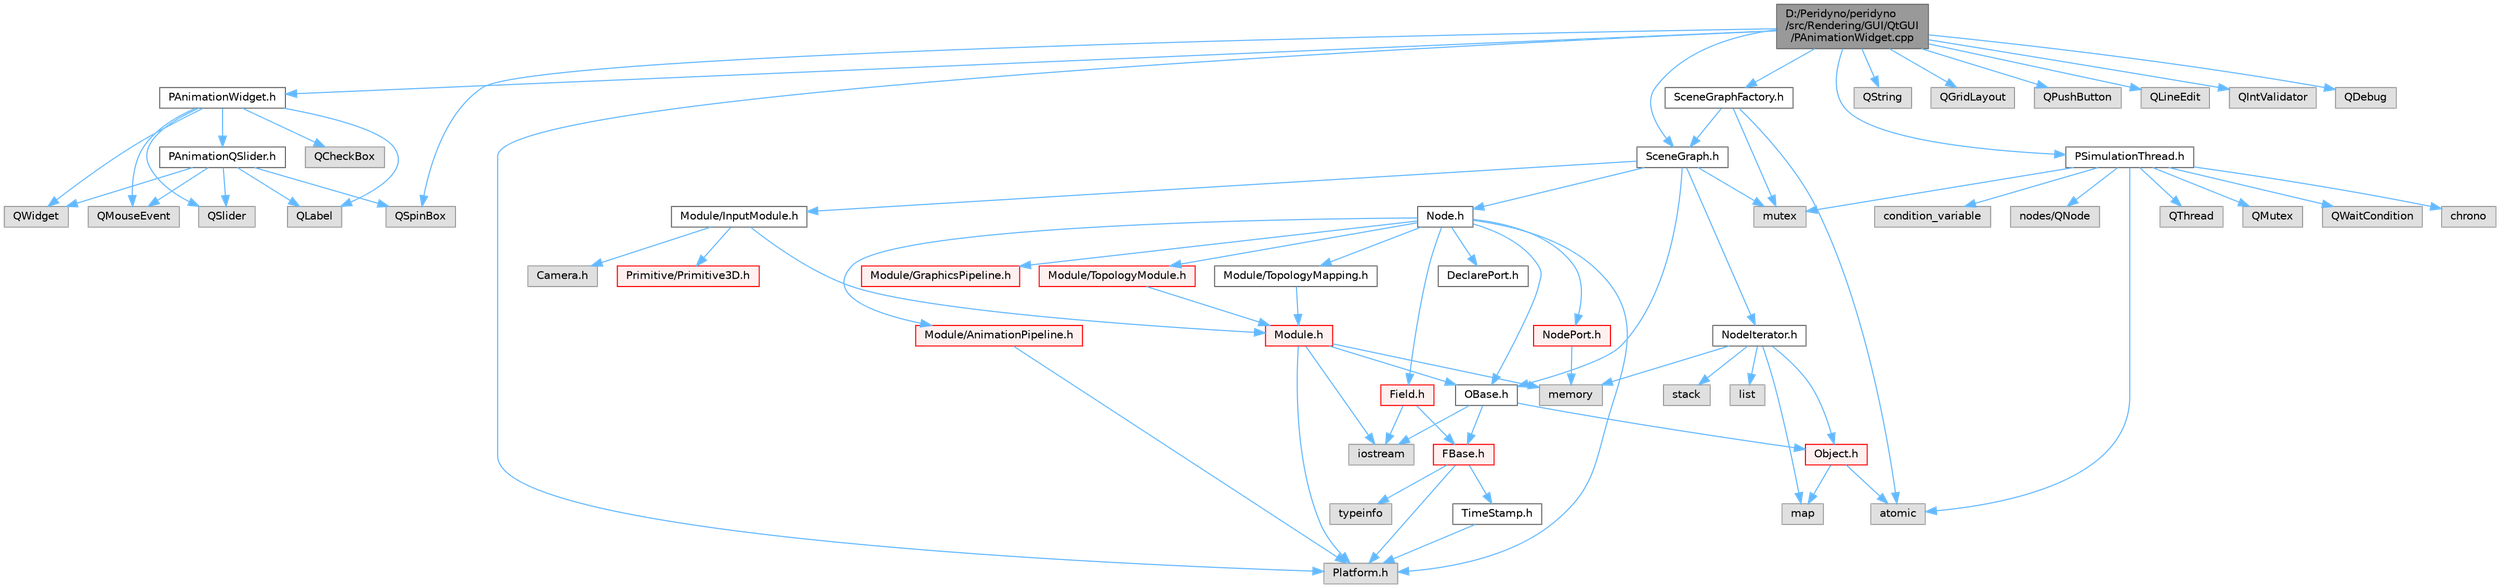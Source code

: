 digraph "D:/Peridyno/peridyno/src/Rendering/GUI/QtGUI/PAnimationWidget.cpp"
{
 // LATEX_PDF_SIZE
  bgcolor="transparent";
  edge [fontname=Helvetica,fontsize=10,labelfontname=Helvetica,labelfontsize=10];
  node [fontname=Helvetica,fontsize=10,shape=box,height=0.2,width=0.4];
  Node1 [id="Node000001",label="D:/Peridyno/peridyno\l/src/Rendering/GUI/QtGUI\l/PAnimationWidget.cpp",height=0.2,width=0.4,color="gray40", fillcolor="grey60", style="filled", fontcolor="black",tooltip=" "];
  Node1 -> Node2 [id="edge1_Node000001_Node000002",color="steelblue1",style="solid",tooltip=" "];
  Node2 [id="Node000002",label="PAnimationWidget.h",height=0.2,width=0.4,color="grey40", fillcolor="white", style="filled",URL="$_p_animation_widget_8h.html",tooltip=" "];
  Node2 -> Node3 [id="edge2_Node000002_Node000003",color="steelblue1",style="solid",tooltip=" "];
  Node3 [id="Node000003",label="QWidget",height=0.2,width=0.4,color="grey60", fillcolor="#E0E0E0", style="filled",tooltip=" "];
  Node2 -> Node4 [id="edge3_Node000002_Node000004",color="steelblue1",style="solid",tooltip=" "];
  Node4 [id="Node000004",label="QMouseEvent",height=0.2,width=0.4,color="grey60", fillcolor="#E0E0E0", style="filled",tooltip=" "];
  Node2 -> Node5 [id="edge4_Node000002_Node000005",color="steelblue1",style="solid",tooltip=" "];
  Node5 [id="Node000005",label="QSlider",height=0.2,width=0.4,color="grey60", fillcolor="#E0E0E0", style="filled",tooltip=" "];
  Node2 -> Node6 [id="edge5_Node000002_Node000006",color="steelblue1",style="solid",tooltip=" "];
  Node6 [id="Node000006",label="QLabel",height=0.2,width=0.4,color="grey60", fillcolor="#E0E0E0", style="filled",tooltip=" "];
  Node2 -> Node7 [id="edge6_Node000002_Node000007",color="steelblue1",style="solid",tooltip=" "];
  Node7 [id="Node000007",label="QCheckBox",height=0.2,width=0.4,color="grey60", fillcolor="#E0E0E0", style="filled",tooltip=" "];
  Node2 -> Node8 [id="edge7_Node000002_Node000008",color="steelblue1",style="solid",tooltip=" "];
  Node8 [id="Node000008",label="PAnimationQSlider.h",height=0.2,width=0.4,color="grey40", fillcolor="white", style="filled",URL="$_p_animation_q_slider_8h.html",tooltip=" "];
  Node8 -> Node3 [id="edge8_Node000008_Node000003",color="steelblue1",style="solid",tooltip=" "];
  Node8 -> Node4 [id="edge9_Node000008_Node000004",color="steelblue1",style="solid",tooltip=" "];
  Node8 -> Node5 [id="edge10_Node000008_Node000005",color="steelblue1",style="solid",tooltip=" "];
  Node8 -> Node6 [id="edge11_Node000008_Node000006",color="steelblue1",style="solid",tooltip=" "];
  Node8 -> Node9 [id="edge12_Node000008_Node000009",color="steelblue1",style="solid",tooltip=" "];
  Node9 [id="Node000009",label="QSpinBox",height=0.2,width=0.4,color="grey60", fillcolor="#E0E0E0", style="filled",tooltip=" "];
  Node1 -> Node10 [id="edge13_Node000001_Node000010",color="steelblue1",style="solid",tooltip=" "];
  Node10 [id="Node000010",label="SceneGraph.h",height=0.2,width=0.4,color="grey40", fillcolor="white", style="filled",URL="$_scene_graph_8h.html",tooltip=" "];
  Node10 -> Node11 [id="edge14_Node000010_Node000011",color="steelblue1",style="solid",tooltip=" "];
  Node11 [id="Node000011",label="OBase.h",height=0.2,width=0.4,color="grey40", fillcolor="white", style="filled",URL="$_o_base_8h.html",tooltip=" "];
  Node11 -> Node12 [id="edge15_Node000011_Node000012",color="steelblue1",style="solid",tooltip=" "];
  Node12 [id="Node000012",label="iostream",height=0.2,width=0.4,color="grey60", fillcolor="#E0E0E0", style="filled",tooltip=" "];
  Node11 -> Node13 [id="edge16_Node000011_Node000013",color="steelblue1",style="solid",tooltip=" "];
  Node13 [id="Node000013",label="FBase.h",height=0.2,width=0.4,color="red", fillcolor="#FFF0F0", style="filled",URL="$_f_base_8h.html",tooltip=" "];
  Node13 -> Node14 [id="edge17_Node000013_Node000014",color="steelblue1",style="solid",tooltip=" "];
  Node14 [id="Node000014",label="Platform.h",height=0.2,width=0.4,color="grey60", fillcolor="#E0E0E0", style="filled",tooltip=" "];
  Node13 -> Node15 [id="edge18_Node000013_Node000015",color="steelblue1",style="solid",tooltip=" "];
  Node15 [id="Node000015",label="TimeStamp.h",height=0.2,width=0.4,color="grey40", fillcolor="white", style="filled",URL="$_time_stamp_8h.html",tooltip=" "];
  Node15 -> Node14 [id="edge19_Node000015_Node000014",color="steelblue1",style="solid",tooltip=" "];
  Node13 -> Node16 [id="edge20_Node000013_Node000016",color="steelblue1",style="solid",tooltip=" "];
  Node16 [id="Node000016",label="typeinfo",height=0.2,width=0.4,color="grey60", fillcolor="#E0E0E0", style="filled",tooltip=" "];
  Node11 -> Node20 [id="edge21_Node000011_Node000020",color="steelblue1",style="solid",tooltip=" "];
  Node20 [id="Node000020",label="Object.h",height=0.2,width=0.4,color="red", fillcolor="#FFF0F0", style="filled",URL="$_object_8h.html",tooltip=" "];
  Node20 -> Node21 [id="edge22_Node000020_Node000021",color="steelblue1",style="solid",tooltip=" "];
  Node21 [id="Node000021",label="atomic",height=0.2,width=0.4,color="grey60", fillcolor="#E0E0E0", style="filled",tooltip=" "];
  Node20 -> Node22 [id="edge23_Node000020_Node000022",color="steelblue1",style="solid",tooltip=" "];
  Node22 [id="Node000022",label="map",height=0.2,width=0.4,color="grey60", fillcolor="#E0E0E0", style="filled",tooltip=" "];
  Node10 -> Node23 [id="edge24_Node000010_Node000023",color="steelblue1",style="solid",tooltip=" "];
  Node23 [id="Node000023",label="Node.h",height=0.2,width=0.4,color="grey40", fillcolor="white", style="filled",URL="$_node_8h.html",tooltip=" "];
  Node23 -> Node11 [id="edge25_Node000023_Node000011",color="steelblue1",style="solid",tooltip=" "];
  Node23 -> Node24 [id="edge26_Node000023_Node000024",color="steelblue1",style="solid",tooltip=" "];
  Node24 [id="Node000024",label="Field.h",height=0.2,width=0.4,color="red", fillcolor="#FFF0F0", style="filled",URL="$_field_8h.html",tooltip=" "];
  Node24 -> Node12 [id="edge27_Node000024_Node000012",color="steelblue1",style="solid",tooltip=" "];
  Node24 -> Node13 [id="edge28_Node000024_Node000013",color="steelblue1",style="solid",tooltip=" "];
  Node23 -> Node14 [id="edge29_Node000023_Node000014",color="steelblue1",style="solid",tooltip=" "];
  Node23 -> Node77 [id="edge30_Node000023_Node000077",color="steelblue1",style="solid",tooltip=" "];
  Node77 [id="Node000077",label="DeclarePort.h",height=0.2,width=0.4,color="grey40", fillcolor="white", style="filled",URL="$_declare_port_8h.html",tooltip=" "];
  Node23 -> Node78 [id="edge31_Node000023_Node000078",color="steelblue1",style="solid",tooltip=" "];
  Node78 [id="Node000078",label="NodePort.h",height=0.2,width=0.4,color="red", fillcolor="#FFF0F0", style="filled",URL="$_node_port_8h.html",tooltip=" "];
  Node78 -> Node31 [id="edge32_Node000078_Node000031",color="steelblue1",style="solid",tooltip=" "];
  Node31 [id="Node000031",label="memory",height=0.2,width=0.4,color="grey60", fillcolor="#E0E0E0", style="filled",tooltip=" "];
  Node23 -> Node79 [id="edge33_Node000023_Node000079",color="steelblue1",style="solid",tooltip=" "];
  Node79 [id="Node000079",label="Module/TopologyModule.h",height=0.2,width=0.4,color="red", fillcolor="#FFF0F0", style="filled",URL="$_topology_module_8h.html",tooltip=" "];
  Node79 -> Node80 [id="edge34_Node000079_Node000080",color="steelblue1",style="solid",tooltip=" "];
  Node80 [id="Node000080",label="Module.h",height=0.2,width=0.4,color="red", fillcolor="#FFF0F0", style="filled",URL="$_module_8h.html",tooltip=" "];
  Node80 -> Node14 [id="edge35_Node000080_Node000014",color="steelblue1",style="solid",tooltip=" "];
  Node80 -> Node31 [id="edge36_Node000080_Node000031",color="steelblue1",style="solid",tooltip=" "];
  Node80 -> Node12 [id="edge37_Node000080_Node000012",color="steelblue1",style="solid",tooltip=" "];
  Node80 -> Node11 [id="edge38_Node000080_Node000011",color="steelblue1",style="solid",tooltip=" "];
  Node23 -> Node100 [id="edge39_Node000023_Node000100",color="steelblue1",style="solid",tooltip=" "];
  Node100 [id="Node000100",label="Module/TopologyMapping.h",height=0.2,width=0.4,color="grey40", fillcolor="white", style="filled",URL="$_topology_mapping_8h.html",tooltip=" "];
  Node100 -> Node80 [id="edge40_Node000100_Node000080",color="steelblue1",style="solid",tooltip=" "];
  Node23 -> Node101 [id="edge41_Node000023_Node000101",color="steelblue1",style="solid",tooltip=" "];
  Node101 [id="Node000101",label="Module/AnimationPipeline.h",height=0.2,width=0.4,color="red", fillcolor="#FFF0F0", style="filled",URL="$_animation_pipeline_8h.html",tooltip=" "];
  Node101 -> Node14 [id="edge42_Node000101_Node000014",color="steelblue1",style="solid",tooltip=" "];
  Node23 -> Node103 [id="edge43_Node000023_Node000103",color="steelblue1",style="solid",tooltip=" "];
  Node103 [id="Node000103",label="Module/GraphicsPipeline.h",height=0.2,width=0.4,color="red", fillcolor="#FFF0F0", style="filled",URL="$_graphics_pipeline_8h.html",tooltip=" "];
  Node10 -> Node104 [id="edge44_Node000010_Node000104",color="steelblue1",style="solid",tooltip=" "];
  Node104 [id="Node000104",label="NodeIterator.h",height=0.2,width=0.4,color="grey40", fillcolor="white", style="filled",URL="$_node_iterator_8h.html",tooltip=" "];
  Node104 -> Node105 [id="edge45_Node000104_Node000105",color="steelblue1",style="solid",tooltip=" "];
  Node105 [id="Node000105",label="stack",height=0.2,width=0.4,color="grey60", fillcolor="#E0E0E0", style="filled",tooltip=" "];
  Node104 -> Node106 [id="edge46_Node000104_Node000106",color="steelblue1",style="solid",tooltip=" "];
  Node106 [id="Node000106",label="list",height=0.2,width=0.4,color="grey60", fillcolor="#E0E0E0", style="filled",tooltip=" "];
  Node104 -> Node22 [id="edge47_Node000104_Node000022",color="steelblue1",style="solid",tooltip=" "];
  Node104 -> Node31 [id="edge48_Node000104_Node000031",color="steelblue1",style="solid",tooltip=" "];
  Node104 -> Node20 [id="edge49_Node000104_Node000020",color="steelblue1",style="solid",tooltip=" "];
  Node10 -> Node107 [id="edge50_Node000010_Node000107",color="steelblue1",style="solid",tooltip=" "];
  Node107 [id="Node000107",label="Module/InputModule.h",height=0.2,width=0.4,color="grey40", fillcolor="white", style="filled",URL="$_input_module_8h.html",tooltip=" "];
  Node107 -> Node80 [id="edge51_Node000107_Node000080",color="steelblue1",style="solid",tooltip=" "];
  Node107 -> Node108 [id="edge52_Node000107_Node000108",color="steelblue1",style="solid",tooltip=" "];
  Node108 [id="Node000108",label="Camera.h",height=0.2,width=0.4,color="grey60", fillcolor="#E0E0E0", style="filled",tooltip=" "];
  Node107 -> Node109 [id="edge53_Node000107_Node000109",color="steelblue1",style="solid",tooltip=" "];
  Node109 [id="Node000109",label="Primitive/Primitive3D.h",height=0.2,width=0.4,color="red", fillcolor="#FFF0F0", style="filled",URL="$_primitive3_d_8h.html",tooltip=" "];
  Node10 -> Node82 [id="edge54_Node000010_Node000082",color="steelblue1",style="solid",tooltip=" "];
  Node82 [id="Node000082",label="mutex",height=0.2,width=0.4,color="grey60", fillcolor="#E0E0E0", style="filled",tooltip=" "];
  Node1 -> Node113 [id="edge55_Node000001_Node000113",color="steelblue1",style="solid",tooltip=" "];
  Node113 [id="Node000113",label="SceneGraphFactory.h",height=0.2,width=0.4,color="grey40", fillcolor="white", style="filled",URL="$_scene_graph_factory_8h.html",tooltip=" "];
  Node113 -> Node21 [id="edge56_Node000113_Node000021",color="steelblue1",style="solid",tooltip=" "];
  Node113 -> Node82 [id="edge57_Node000113_Node000082",color="steelblue1",style="solid",tooltip=" "];
  Node113 -> Node10 [id="edge58_Node000113_Node000010",color="steelblue1",style="solid",tooltip=" "];
  Node1 -> Node114 [id="edge59_Node000001_Node000114",color="steelblue1",style="solid",tooltip=" "];
  Node114 [id="Node000114",label="PSimulationThread.h",height=0.2,width=0.4,color="grey40", fillcolor="white", style="filled",URL="$_p_simulation_thread_8h.html",tooltip=" "];
  Node114 -> Node115 [id="edge60_Node000114_Node000115",color="steelblue1",style="solid",tooltip=" "];
  Node115 [id="Node000115",label="QThread",height=0.2,width=0.4,color="grey60", fillcolor="#E0E0E0", style="filled",tooltip=" "];
  Node114 -> Node116 [id="edge61_Node000114_Node000116",color="steelblue1",style="solid",tooltip=" "];
  Node116 [id="Node000116",label="QMutex",height=0.2,width=0.4,color="grey60", fillcolor="#E0E0E0", style="filled",tooltip=" "];
  Node114 -> Node117 [id="edge62_Node000114_Node000117",color="steelblue1",style="solid",tooltip=" "];
  Node117 [id="Node000117",label="QWaitCondition",height=0.2,width=0.4,color="grey60", fillcolor="#E0E0E0", style="filled",tooltip=" "];
  Node114 -> Node21 [id="edge63_Node000114_Node000021",color="steelblue1",style="solid",tooltip=" "];
  Node114 -> Node118 [id="edge64_Node000114_Node000118",color="steelblue1",style="solid",tooltip=" "];
  Node118 [id="Node000118",label="chrono",height=0.2,width=0.4,color="grey60", fillcolor="#E0E0E0", style="filled",tooltip=" "];
  Node114 -> Node82 [id="edge65_Node000114_Node000082",color="steelblue1",style="solid",tooltip=" "];
  Node114 -> Node89 [id="edge66_Node000114_Node000089",color="steelblue1",style="solid",tooltip=" "];
  Node89 [id="Node000089",label="condition_variable",height=0.2,width=0.4,color="grey60", fillcolor="#E0E0E0", style="filled",tooltip=" "];
  Node114 -> Node119 [id="edge67_Node000114_Node000119",color="steelblue1",style="solid",tooltip=" "];
  Node119 [id="Node000119",label="nodes/QNode",height=0.2,width=0.4,color="grey60", fillcolor="#E0E0E0", style="filled",tooltip=" "];
  Node1 -> Node14 [id="edge68_Node000001_Node000014",color="steelblue1",style="solid",tooltip=" "];
  Node1 -> Node120 [id="edge69_Node000001_Node000120",color="steelblue1",style="solid",tooltip=" "];
  Node120 [id="Node000120",label="QString",height=0.2,width=0.4,color="grey60", fillcolor="#E0E0E0", style="filled",tooltip=" "];
  Node1 -> Node121 [id="edge70_Node000001_Node000121",color="steelblue1",style="solid",tooltip=" "];
  Node121 [id="Node000121",label="QGridLayout",height=0.2,width=0.4,color="grey60", fillcolor="#E0E0E0", style="filled",tooltip=" "];
  Node1 -> Node122 [id="edge71_Node000001_Node000122",color="steelblue1",style="solid",tooltip=" "];
  Node122 [id="Node000122",label="QPushButton",height=0.2,width=0.4,color="grey60", fillcolor="#E0E0E0", style="filled",tooltip=" "];
  Node1 -> Node9 [id="edge72_Node000001_Node000009",color="steelblue1",style="solid",tooltip=" "];
  Node1 -> Node123 [id="edge73_Node000001_Node000123",color="steelblue1",style="solid",tooltip=" "];
  Node123 [id="Node000123",label="QLineEdit",height=0.2,width=0.4,color="grey60", fillcolor="#E0E0E0", style="filled",tooltip=" "];
  Node1 -> Node124 [id="edge74_Node000001_Node000124",color="steelblue1",style="solid",tooltip=" "];
  Node124 [id="Node000124",label="QIntValidator",height=0.2,width=0.4,color="grey60", fillcolor="#E0E0E0", style="filled",tooltip=" "];
  Node1 -> Node125 [id="edge75_Node000001_Node000125",color="steelblue1",style="solid",tooltip=" "];
  Node125 [id="Node000125",label="QDebug",height=0.2,width=0.4,color="grey60", fillcolor="#E0E0E0", style="filled",tooltip=" "];
}
